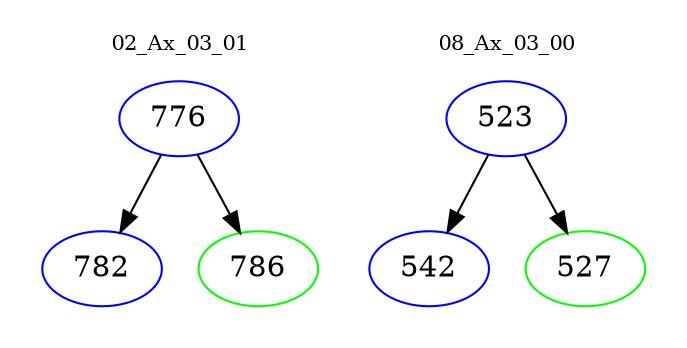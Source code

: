 digraph{
subgraph cluster_0 {
color = white
label = "02_Ax_03_01";
fontsize=10;
T0_776 [label="776", color="blue"]
T0_776 -> T0_782 [color="black"]
T0_782 [label="782", color="blue"]
T0_776 -> T0_786 [color="black"]
T0_786 [label="786", color="green"]
}
subgraph cluster_1 {
color = white
label = "08_Ax_03_00";
fontsize=10;
T1_523 [label="523", color="blue"]
T1_523 -> T1_542 [color="black"]
T1_542 [label="542", color="blue"]
T1_523 -> T1_527 [color="black"]
T1_527 [label="527", color="green"]
}
}

